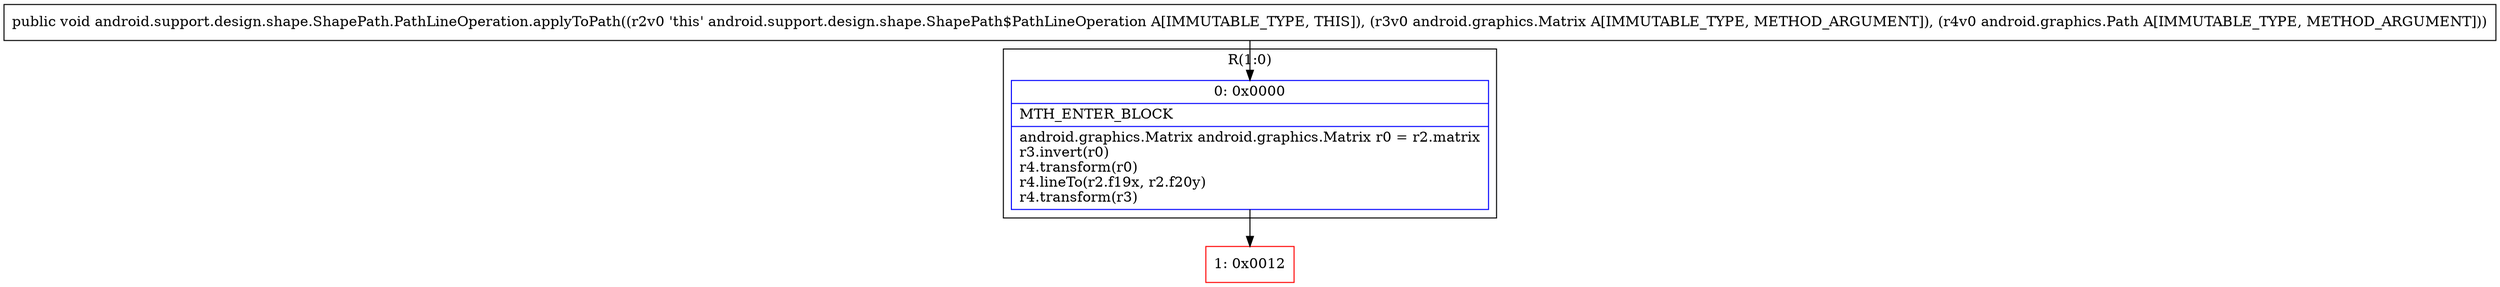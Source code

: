 digraph "CFG forandroid.support.design.shape.ShapePath.PathLineOperation.applyToPath(Landroid\/graphics\/Matrix;Landroid\/graphics\/Path;)V" {
subgraph cluster_Region_789776518 {
label = "R(1:0)";
node [shape=record,color=blue];
Node_0 [shape=record,label="{0\:\ 0x0000|MTH_ENTER_BLOCK\l|android.graphics.Matrix android.graphics.Matrix r0 = r2.matrix\lr3.invert(r0)\lr4.transform(r0)\lr4.lineTo(r2.f19x, r2.f20y)\lr4.transform(r3)\l}"];
}
Node_1 [shape=record,color=red,label="{1\:\ 0x0012}"];
MethodNode[shape=record,label="{public void android.support.design.shape.ShapePath.PathLineOperation.applyToPath((r2v0 'this' android.support.design.shape.ShapePath$PathLineOperation A[IMMUTABLE_TYPE, THIS]), (r3v0 android.graphics.Matrix A[IMMUTABLE_TYPE, METHOD_ARGUMENT]), (r4v0 android.graphics.Path A[IMMUTABLE_TYPE, METHOD_ARGUMENT])) }"];
MethodNode -> Node_0;
Node_0 -> Node_1;
}

